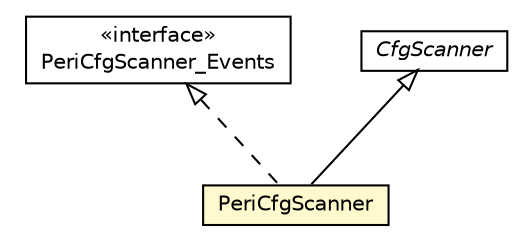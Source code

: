 #!/usr/local/bin/dot
#
# Class diagram 
# Generated by UMLGraph version R5_6-24-gf6e263 (http://www.umlgraph.org/)
#

digraph G {
	edge [fontname="Helvetica",fontsize=10,labelfontname="Helvetica",labelfontsize=10];
	node [fontname="Helvetica",fontsize=10,shape=plaintext];
	nodesep=0.25;
	ranksep=0.5;
	// org.universAAL.lddi.lib.ieeex73std.x73.p20601.dim.PeriCfgScanner_Events
	c6321034 [label=<<table title="org.universAAL.lddi.lib.ieeex73std.x73.p20601.dim.PeriCfgScanner_Events" border="0" cellborder="1" cellspacing="0" cellpadding="2" port="p" href="./PeriCfgScanner_Events.html">
		<tr><td><table border="0" cellspacing="0" cellpadding="1">
<tr><td align="center" balign="center"> &#171;interface&#187; </td></tr>
<tr><td align="center" balign="center"> PeriCfgScanner_Events </td></tr>
		</table></td></tr>
		</table>>, URL="./PeriCfgScanner_Events.html", fontname="Helvetica", fontcolor="black", fontsize=10.0];
	// org.universAAL.lddi.lib.ieeex73std.x73.p20601.dim.PeriCfgScanner
	c6321040 [label=<<table title="org.universAAL.lddi.lib.ieeex73std.x73.p20601.dim.PeriCfgScanner" border="0" cellborder="1" cellspacing="0" cellpadding="2" port="p" bgcolor="lemonChiffon" href="./PeriCfgScanner.html">
		<tr><td><table border="0" cellspacing="0" cellpadding="1">
<tr><td align="center" balign="center"> PeriCfgScanner </td></tr>
		</table></td></tr>
		</table>>, URL="./PeriCfgScanner.html", fontname="Helvetica", fontcolor="black", fontsize=10.0];
	// org.universAAL.lddi.lib.ieeex73std.x73.p20601.dim.CfgScanner
	c6321046 [label=<<table title="org.universAAL.lddi.lib.ieeex73std.x73.p20601.dim.CfgScanner" border="0" cellborder="1" cellspacing="0" cellpadding="2" port="p" href="./CfgScanner.html">
		<tr><td><table border="0" cellspacing="0" cellpadding="1">
<tr><td align="center" balign="center"><font face="Helvetica-Oblique"> CfgScanner </font></td></tr>
		</table></td></tr>
		</table>>, URL="./CfgScanner.html", fontname="Helvetica", fontcolor="black", fontsize=10.0];
	//org.universAAL.lddi.lib.ieeex73std.x73.p20601.dim.PeriCfgScanner extends org.universAAL.lddi.lib.ieeex73std.x73.p20601.dim.CfgScanner
	c6321046:p -> c6321040:p [dir=back,arrowtail=empty];
	//org.universAAL.lddi.lib.ieeex73std.x73.p20601.dim.PeriCfgScanner implements org.universAAL.lddi.lib.ieeex73std.x73.p20601.dim.PeriCfgScanner_Events
	c6321034:p -> c6321040:p [dir=back,arrowtail=empty,style=dashed];
}

